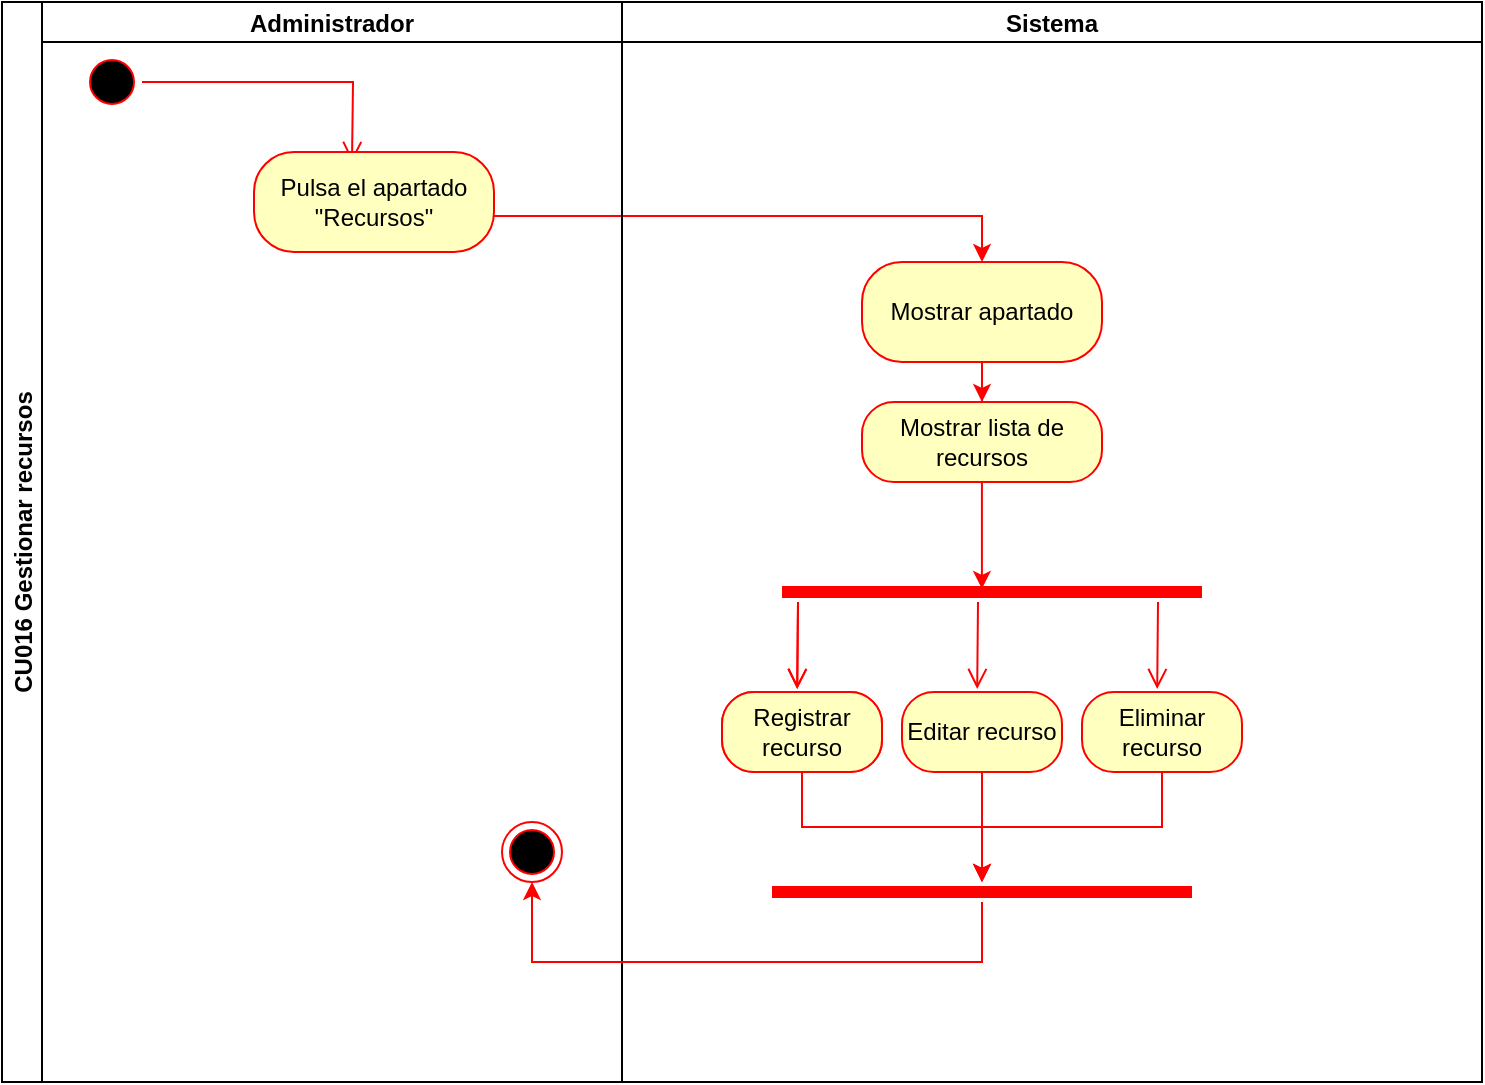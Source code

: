 <mxfile version="27.1.6">
  <diagram name="Página-1" id="JsjYgfUwg1E99Odx214-">
    <mxGraphModel grid="1" page="1" gridSize="10" guides="1" tooltips="1" connect="1" arrows="1" fold="1" pageScale="1" pageWidth="827" pageHeight="1169" math="0" shadow="0">
      <root>
        <mxCell id="0" />
        <mxCell id="1" parent="0" />
        <mxCell id="30FtFz2RCGsdJv6julSl-1" value="CU016 Gestionar recursos" style="swimlane;childLayout=stackLayout;resizeParent=1;resizeParentMax=0;startSize=20;horizontal=0;horizontalStack=1;" vertex="1" parent="1">
          <mxGeometry x="44" y="45" width="740" height="540" as="geometry">
            <mxRectangle x="200" y="80" width="40" height="50" as="alternateBounds" />
          </mxGeometry>
        </mxCell>
        <mxCell id="30FtFz2RCGsdJv6julSl-4" value="Administrador" style="swimlane;startSize=20;" vertex="1" parent="30FtFz2RCGsdJv6julSl-1">
          <mxGeometry x="20" width="290" height="540" as="geometry" />
        </mxCell>
        <mxCell id="30FtFz2RCGsdJv6julSl-5" value="" style="ellipse;html=1;shape=startState;fillColor=#000000;strokeColor=#ff0000;fillStyle=auto;" vertex="1" parent="30FtFz2RCGsdJv6julSl-4">
          <mxGeometry x="20" y="25" width="30" height="30" as="geometry" />
        </mxCell>
        <mxCell id="30FtFz2RCGsdJv6julSl-39" value="" style="edgeStyle=orthogonalEdgeStyle;html=1;verticalAlign=bottom;endArrow=open;endSize=8;strokeColor=#ff0000;rounded=0;entryX=0.5;entryY=0;entryDx=0;entryDy=0;" edge="1" parent="30FtFz2RCGsdJv6julSl-4" source="30FtFz2RCGsdJv6julSl-5">
          <mxGeometry relative="1" as="geometry">
            <mxPoint x="155" y="80" as="targetPoint" />
            <mxPoint x="340" y="320" as="sourcePoint" />
          </mxGeometry>
        </mxCell>
        <mxCell id="30FtFz2RCGsdJv6julSl-40" value="" style="ellipse;html=1;shape=endState;fillColor=#000000;strokeColor=#ff0000;" vertex="1" parent="30FtFz2RCGsdJv6julSl-4">
          <mxGeometry x="230" y="410" width="30" height="30" as="geometry" />
        </mxCell>
        <mxCell id="1-cSOv3YPEexgwDI3nLR-1" value="Pulsa el apartado &quot;Recursos&quot;" style="rounded=1;whiteSpace=wrap;html=1;arcSize=40;fontColor=#000000;fillColor=#ffffc0;strokeColor=#ff0000;" vertex="1" parent="30FtFz2RCGsdJv6julSl-4">
          <mxGeometry x="106" y="75" width="120" height="50" as="geometry" />
        </mxCell>
        <mxCell id="30FtFz2RCGsdJv6julSl-64" style="edgeStyle=orthogonalEdgeStyle;rounded=0;orthogonalLoop=1;jettySize=auto;html=1;entryX=0.5;entryY=0;entryDx=0;entryDy=0;strokeColor=light-dark(#ff0000, #ededed);" edge="1" parent="30FtFz2RCGsdJv6julSl-1" source="1-cSOv3YPEexgwDI3nLR-1" target="30FtFz2RCGsdJv6julSl-10">
          <mxGeometry relative="1" as="geometry">
            <Array as="points">
              <mxPoint x="490" y="107" />
            </Array>
            <mxPoint x="222.5" y="107.5" as="sourcePoint" />
          </mxGeometry>
        </mxCell>
        <mxCell id="30FtFz2RCGsdJv6julSl-9" value="Sistema" style="swimlane;startSize=20;" vertex="1" parent="30FtFz2RCGsdJv6julSl-1">
          <mxGeometry x="310" width="430" height="540" as="geometry" />
        </mxCell>
        <mxCell id="30FtFz2RCGsdJv6julSl-66" style="edgeStyle=orthogonalEdgeStyle;rounded=0;orthogonalLoop=1;jettySize=auto;html=1;entryX=0.5;entryY=0;entryDx=0;entryDy=0;strokeColor=light-dark(#ff0000, #ededed);" edge="1" parent="30FtFz2RCGsdJv6julSl-9" source="30FtFz2RCGsdJv6julSl-10" target="30FtFz2RCGsdJv6julSl-13">
          <mxGeometry relative="1" as="geometry" />
        </mxCell>
        <mxCell id="30FtFz2RCGsdJv6julSl-10" value="Mostrar apartado" style="rounded=1;whiteSpace=wrap;html=1;arcSize=40;fontColor=#000000;fillColor=#ffffc0;strokeColor=#ff0000;" vertex="1" parent="30FtFz2RCGsdJv6julSl-9">
          <mxGeometry x="120" y="130" width="120" height="50" as="geometry" />
        </mxCell>
        <mxCell id="30FtFz2RCGsdJv6julSl-13" value="Mostrar lista de recursos" style="rounded=1;whiteSpace=wrap;html=1;arcSize=40;fontColor=#000000;fillColor=#ffffc0;strokeColor=light-dark(#ff0000, #ededed);" vertex="1" parent="30FtFz2RCGsdJv6julSl-9">
          <mxGeometry x="120" y="200" width="120" height="40" as="geometry" />
        </mxCell>
        <mxCell id="30FtFz2RCGsdJv6julSl-42" value="" style="shape=line;html=1;strokeWidth=6;strokeColor=#ff0000;" vertex="1" parent="30FtFz2RCGsdJv6julSl-9">
          <mxGeometry x="80" y="290" width="210" height="10" as="geometry" />
        </mxCell>
        <mxCell id="30FtFz2RCGsdJv6julSl-48" value="" style="edgeStyle=orthogonalEdgeStyle;html=1;verticalAlign=bottom;endArrow=open;endSize=8;strokeColor=#ff0000;rounded=0;entryX=0.47;entryY=-0.037;entryDx=0;entryDy=0;entryPerimeter=0;" edge="1" parent="30FtFz2RCGsdJv6julSl-9" target="30FtFz2RCGsdJv6julSl-49">
          <mxGeometry relative="1" as="geometry">
            <mxPoint x="120" y="330" as="targetPoint" />
            <mxPoint x="88" y="300" as="sourcePoint" />
            <Array as="points">
              <mxPoint x="88" y="300" />
              <mxPoint x="88" y="344" />
            </Array>
          </mxGeometry>
        </mxCell>
        <mxCell id="30FtFz2RCGsdJv6julSl-49" value="Crear cuenta" style="rounded=1;whiteSpace=wrap;html=1;arcSize=40;fontColor=#000000;fillColor=#ffffc0;strokeColor=#ff0000;" vertex="1" parent="30FtFz2RCGsdJv6julSl-9">
          <mxGeometry x="50" y="345" width="80" height="40" as="geometry" />
        </mxCell>
        <mxCell id="30FtFz2RCGsdJv6julSl-52" value="" style="edgeStyle=orthogonalEdgeStyle;html=1;verticalAlign=bottom;endArrow=open;endSize=8;strokeColor=#ff0000;rounded=0;entryX=0.47;entryY=-0.037;entryDx=0;entryDy=0;entryPerimeter=0;" edge="1" parent="30FtFz2RCGsdJv6julSl-9" target="30FtFz2RCGsdJv6julSl-53">
          <mxGeometry relative="1" as="geometry">
            <mxPoint x="210" y="330" as="targetPoint" />
            <mxPoint x="178" y="300" as="sourcePoint" />
            <Array as="points">
              <mxPoint x="178" y="300" />
              <mxPoint x="178" y="344" />
            </Array>
          </mxGeometry>
        </mxCell>
        <mxCell id="30FtFz2RCGsdJv6julSl-58" style="edgeStyle=orthogonalEdgeStyle;rounded=0;orthogonalLoop=1;jettySize=auto;html=1;fontColor=light-dark(#ff0000, #ededed);strokeColor=light-dark(#ff0000, #ededed);" edge="1" parent="30FtFz2RCGsdJv6julSl-9" source="30FtFz2RCGsdJv6julSl-53" target="30FtFz2RCGsdJv6julSl-56">
          <mxGeometry relative="1" as="geometry" />
        </mxCell>
        <mxCell id="30FtFz2RCGsdJv6julSl-53" value="Editar recurso" style="rounded=1;whiteSpace=wrap;html=1;arcSize=40;fontColor=#000000;fillColor=#ffffc0;strokeColor=#ff0000;" vertex="1" parent="30FtFz2RCGsdJv6julSl-9">
          <mxGeometry x="140" y="345" width="80" height="40" as="geometry" />
        </mxCell>
        <mxCell id="30FtFz2RCGsdJv6julSl-54" value="" style="edgeStyle=orthogonalEdgeStyle;html=1;verticalAlign=bottom;endArrow=open;endSize=8;strokeColor=#ff0000;rounded=0;entryX=0.47;entryY=-0.037;entryDx=0;entryDy=0;entryPerimeter=0;" edge="1" parent="30FtFz2RCGsdJv6julSl-9" target="30FtFz2RCGsdJv6julSl-55">
          <mxGeometry relative="1" as="geometry">
            <mxPoint x="300" y="330" as="targetPoint" />
            <mxPoint x="268" y="300" as="sourcePoint" />
            <Array as="points">
              <mxPoint x="268" y="300" />
              <mxPoint x="268" y="344" />
            </Array>
          </mxGeometry>
        </mxCell>
        <mxCell id="30FtFz2RCGsdJv6julSl-59" style="edgeStyle=orthogonalEdgeStyle;rounded=0;orthogonalLoop=1;jettySize=auto;html=1;strokeColor=light-dark(#ff0000, #ededed);" edge="1" parent="30FtFz2RCGsdJv6julSl-9" source="30FtFz2RCGsdJv6julSl-55" target="30FtFz2RCGsdJv6julSl-56">
          <mxGeometry relative="1" as="geometry" />
        </mxCell>
        <mxCell id="30FtFz2RCGsdJv6julSl-55" value="Eliminar recurso" style="rounded=1;whiteSpace=wrap;html=1;arcSize=40;fontColor=#000000;fillColor=#ffffc0;strokeColor=#ff0000;" vertex="1" parent="30FtFz2RCGsdJv6julSl-9">
          <mxGeometry x="230" y="345" width="80" height="40" as="geometry" />
        </mxCell>
        <mxCell id="30FtFz2RCGsdJv6julSl-50" value="" style="edgeStyle=orthogonalEdgeStyle;html=1;verticalAlign=bottom;endArrow=open;endSize=8;strokeColor=#ff0000;rounded=0;entryX=0.47;entryY=-0.037;entryDx=0;entryDy=0;entryPerimeter=0;" edge="1" parent="30FtFz2RCGsdJv6julSl-9" target="30FtFz2RCGsdJv6julSl-51">
          <mxGeometry relative="1" as="geometry">
            <mxPoint x="120" y="330" as="targetPoint" />
            <mxPoint x="88" y="300" as="sourcePoint" />
            <Array as="points">
              <mxPoint x="88" y="300" />
              <mxPoint x="88" y="344" />
            </Array>
          </mxGeometry>
        </mxCell>
        <mxCell id="30FtFz2RCGsdJv6julSl-57" style="edgeStyle=orthogonalEdgeStyle;rounded=0;orthogonalLoop=1;jettySize=auto;html=1;fontColor=light-dark(#ff0000, #ededed);strokeColor=light-dark(#ff0000, #ededed);" edge="1" parent="30FtFz2RCGsdJv6julSl-9" source="30FtFz2RCGsdJv6julSl-51" target="30FtFz2RCGsdJv6julSl-56">
          <mxGeometry relative="1" as="geometry" />
        </mxCell>
        <mxCell id="30FtFz2RCGsdJv6julSl-51" value="Registrar recurso" style="rounded=1;whiteSpace=wrap;html=1;arcSize=40;fontColor=#000000;fillColor=#ffffc0;strokeColor=#ff0000;" vertex="1" parent="30FtFz2RCGsdJv6julSl-9">
          <mxGeometry x="50" y="345" width="80" height="40" as="geometry" />
        </mxCell>
        <mxCell id="30FtFz2RCGsdJv6julSl-56" value="" style="shape=line;html=1;strokeWidth=6;strokeColor=light-dark(#ff0000, #ededed);" vertex="1" parent="30FtFz2RCGsdJv6julSl-9">
          <mxGeometry x="75" y="440" width="210" height="10" as="geometry" />
        </mxCell>
        <mxCell id="30FtFz2RCGsdJv6julSl-62" style="edgeStyle=orthogonalEdgeStyle;rounded=0;orthogonalLoop=1;jettySize=auto;html=1;strokeColor=light-dark(#ff0000, #ededed);entryX=0.476;entryY=0.343;entryDx=0;entryDy=0;entryPerimeter=0;" edge="1" parent="30FtFz2RCGsdJv6julSl-9" source="30FtFz2RCGsdJv6julSl-13" target="30FtFz2RCGsdJv6julSl-42">
          <mxGeometry relative="1" as="geometry">
            <mxPoint x="180" y="290" as="targetPoint" />
            <Array as="points" />
          </mxGeometry>
        </mxCell>
        <mxCell id="30FtFz2RCGsdJv6julSl-60" style="edgeStyle=orthogonalEdgeStyle;rounded=0;orthogonalLoop=1;jettySize=auto;html=1;entryX=0.5;entryY=1;entryDx=0;entryDy=0;strokeColor=light-dark(#ff0000, #ededed);" edge="1" parent="30FtFz2RCGsdJv6julSl-1" source="30FtFz2RCGsdJv6julSl-56" target="30FtFz2RCGsdJv6julSl-40">
          <mxGeometry relative="1" as="geometry">
            <Array as="points">
              <mxPoint x="490" y="480" />
              <mxPoint x="265" y="480" />
            </Array>
          </mxGeometry>
        </mxCell>
      </root>
    </mxGraphModel>
  </diagram>
</mxfile>
